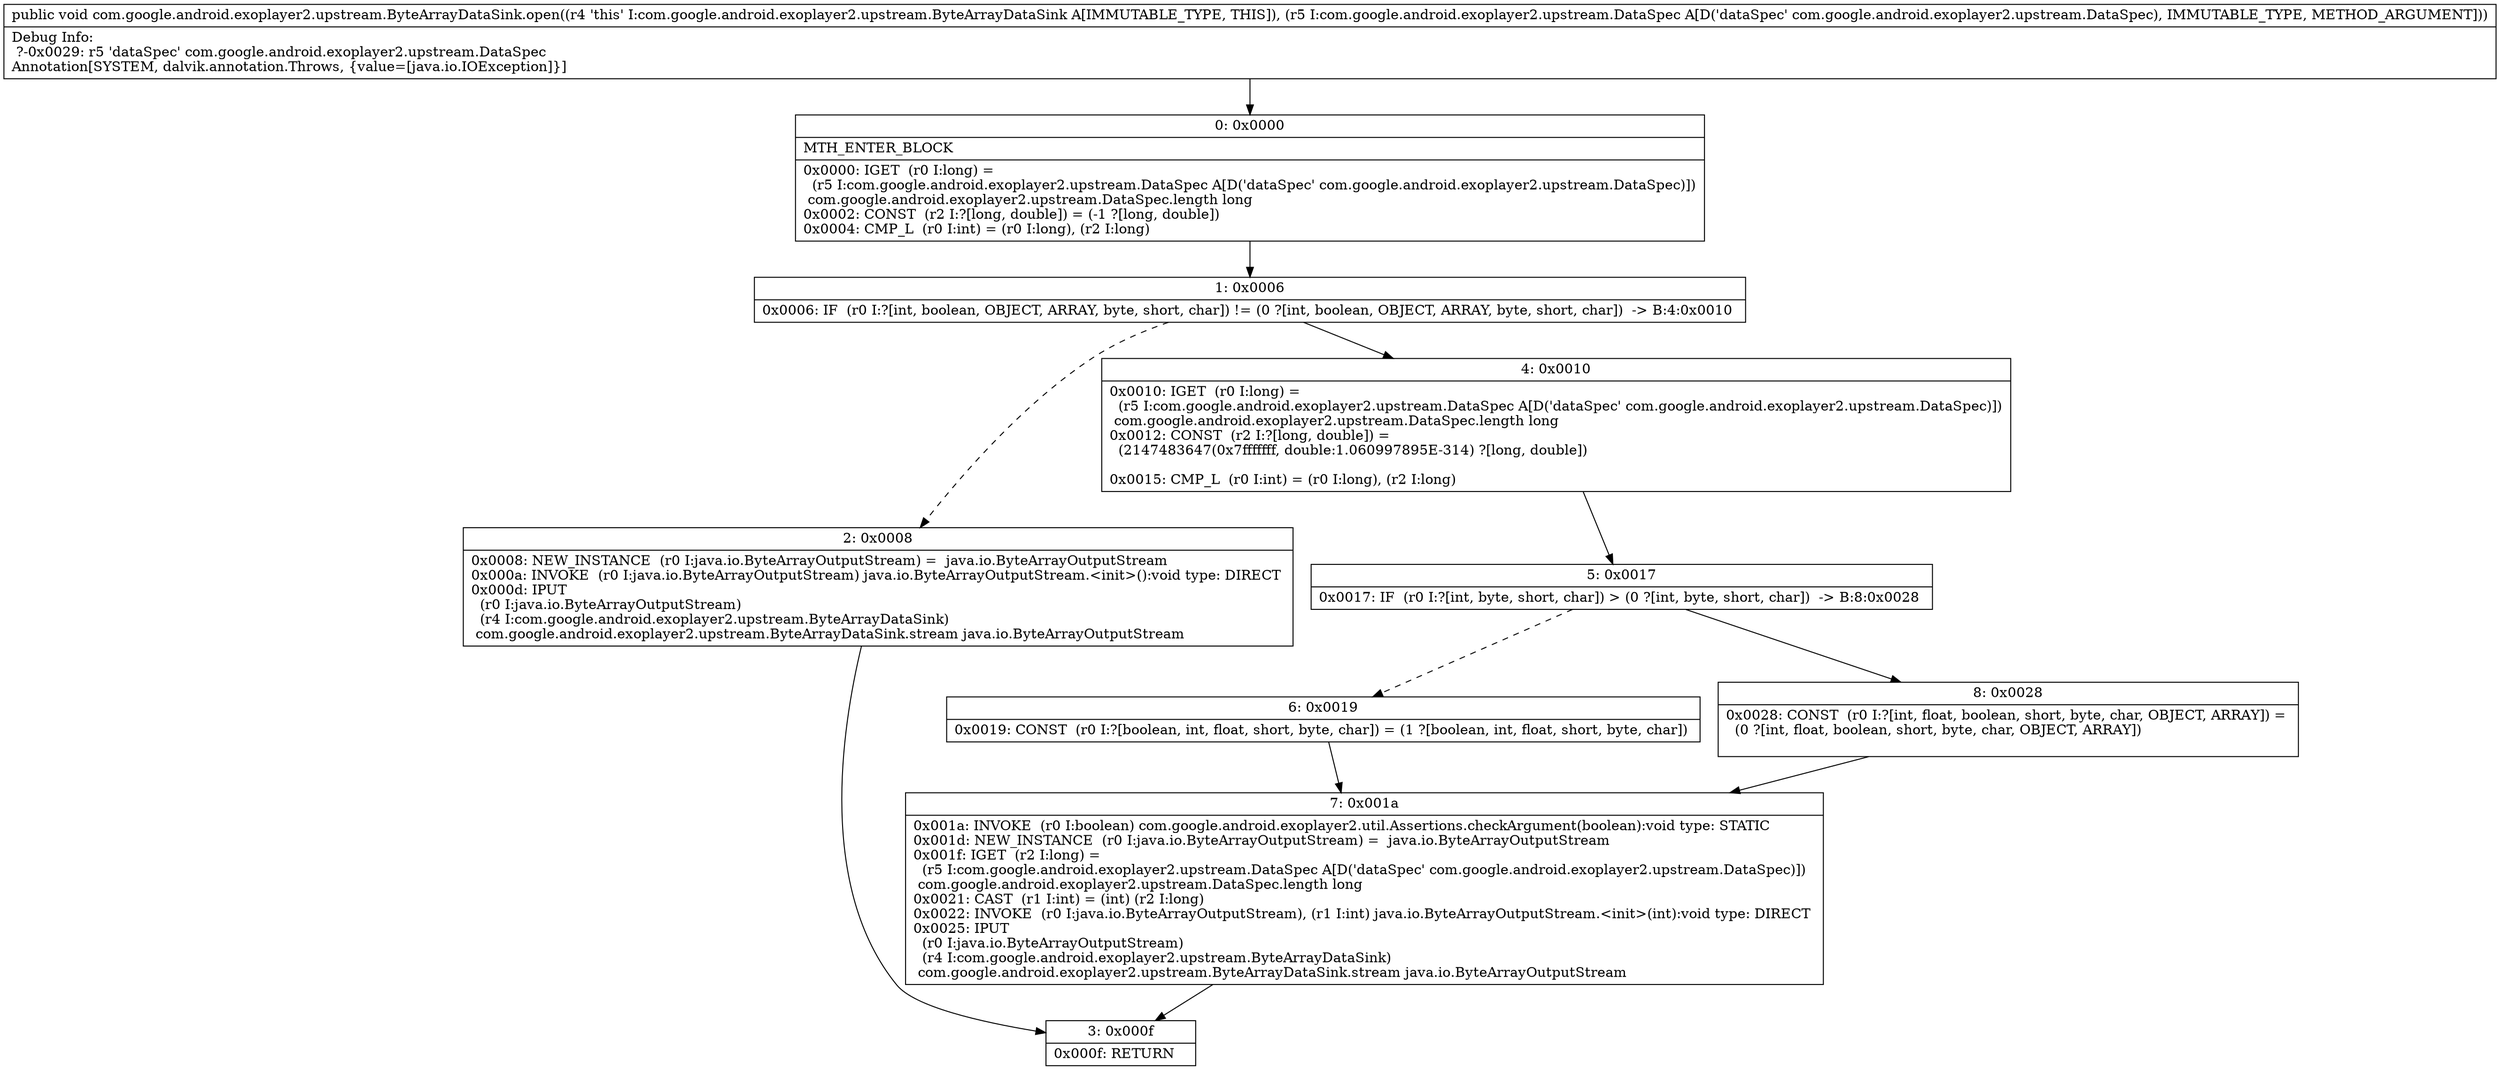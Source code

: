 digraph "CFG forcom.google.android.exoplayer2.upstream.ByteArrayDataSink.open(Lcom\/google\/android\/exoplayer2\/upstream\/DataSpec;)V" {
Node_0 [shape=record,label="{0\:\ 0x0000|MTH_ENTER_BLOCK\l|0x0000: IGET  (r0 I:long) = \l  (r5 I:com.google.android.exoplayer2.upstream.DataSpec A[D('dataSpec' com.google.android.exoplayer2.upstream.DataSpec)])\l com.google.android.exoplayer2.upstream.DataSpec.length long \l0x0002: CONST  (r2 I:?[long, double]) = (\-1 ?[long, double]) \l0x0004: CMP_L  (r0 I:int) = (r0 I:long), (r2 I:long) \l}"];
Node_1 [shape=record,label="{1\:\ 0x0006|0x0006: IF  (r0 I:?[int, boolean, OBJECT, ARRAY, byte, short, char]) != (0 ?[int, boolean, OBJECT, ARRAY, byte, short, char])  \-\> B:4:0x0010 \l}"];
Node_2 [shape=record,label="{2\:\ 0x0008|0x0008: NEW_INSTANCE  (r0 I:java.io.ByteArrayOutputStream) =  java.io.ByteArrayOutputStream \l0x000a: INVOKE  (r0 I:java.io.ByteArrayOutputStream) java.io.ByteArrayOutputStream.\<init\>():void type: DIRECT \l0x000d: IPUT  \l  (r0 I:java.io.ByteArrayOutputStream)\l  (r4 I:com.google.android.exoplayer2.upstream.ByteArrayDataSink)\l com.google.android.exoplayer2.upstream.ByteArrayDataSink.stream java.io.ByteArrayOutputStream \l}"];
Node_3 [shape=record,label="{3\:\ 0x000f|0x000f: RETURN   \l}"];
Node_4 [shape=record,label="{4\:\ 0x0010|0x0010: IGET  (r0 I:long) = \l  (r5 I:com.google.android.exoplayer2.upstream.DataSpec A[D('dataSpec' com.google.android.exoplayer2.upstream.DataSpec)])\l com.google.android.exoplayer2.upstream.DataSpec.length long \l0x0012: CONST  (r2 I:?[long, double]) = \l  (2147483647(0x7fffffff, double:1.060997895E\-314) ?[long, double])\l \l0x0015: CMP_L  (r0 I:int) = (r0 I:long), (r2 I:long) \l}"];
Node_5 [shape=record,label="{5\:\ 0x0017|0x0017: IF  (r0 I:?[int, byte, short, char]) \> (0 ?[int, byte, short, char])  \-\> B:8:0x0028 \l}"];
Node_6 [shape=record,label="{6\:\ 0x0019|0x0019: CONST  (r0 I:?[boolean, int, float, short, byte, char]) = (1 ?[boolean, int, float, short, byte, char]) \l}"];
Node_7 [shape=record,label="{7\:\ 0x001a|0x001a: INVOKE  (r0 I:boolean) com.google.android.exoplayer2.util.Assertions.checkArgument(boolean):void type: STATIC \l0x001d: NEW_INSTANCE  (r0 I:java.io.ByteArrayOutputStream) =  java.io.ByteArrayOutputStream \l0x001f: IGET  (r2 I:long) = \l  (r5 I:com.google.android.exoplayer2.upstream.DataSpec A[D('dataSpec' com.google.android.exoplayer2.upstream.DataSpec)])\l com.google.android.exoplayer2.upstream.DataSpec.length long \l0x0021: CAST  (r1 I:int) = (int) (r2 I:long) \l0x0022: INVOKE  (r0 I:java.io.ByteArrayOutputStream), (r1 I:int) java.io.ByteArrayOutputStream.\<init\>(int):void type: DIRECT \l0x0025: IPUT  \l  (r0 I:java.io.ByteArrayOutputStream)\l  (r4 I:com.google.android.exoplayer2.upstream.ByteArrayDataSink)\l com.google.android.exoplayer2.upstream.ByteArrayDataSink.stream java.io.ByteArrayOutputStream \l}"];
Node_8 [shape=record,label="{8\:\ 0x0028|0x0028: CONST  (r0 I:?[int, float, boolean, short, byte, char, OBJECT, ARRAY]) = \l  (0 ?[int, float, boolean, short, byte, char, OBJECT, ARRAY])\l \l}"];
MethodNode[shape=record,label="{public void com.google.android.exoplayer2.upstream.ByteArrayDataSink.open((r4 'this' I:com.google.android.exoplayer2.upstream.ByteArrayDataSink A[IMMUTABLE_TYPE, THIS]), (r5 I:com.google.android.exoplayer2.upstream.DataSpec A[D('dataSpec' com.google.android.exoplayer2.upstream.DataSpec), IMMUTABLE_TYPE, METHOD_ARGUMENT]))  | Debug Info:\l  ?\-0x0029: r5 'dataSpec' com.google.android.exoplayer2.upstream.DataSpec\lAnnotation[SYSTEM, dalvik.annotation.Throws, \{value=[java.io.IOException]\}]\l}"];
MethodNode -> Node_0;
Node_0 -> Node_1;
Node_1 -> Node_2[style=dashed];
Node_1 -> Node_4;
Node_2 -> Node_3;
Node_4 -> Node_5;
Node_5 -> Node_6[style=dashed];
Node_5 -> Node_8;
Node_6 -> Node_7;
Node_7 -> Node_3;
Node_8 -> Node_7;
}

